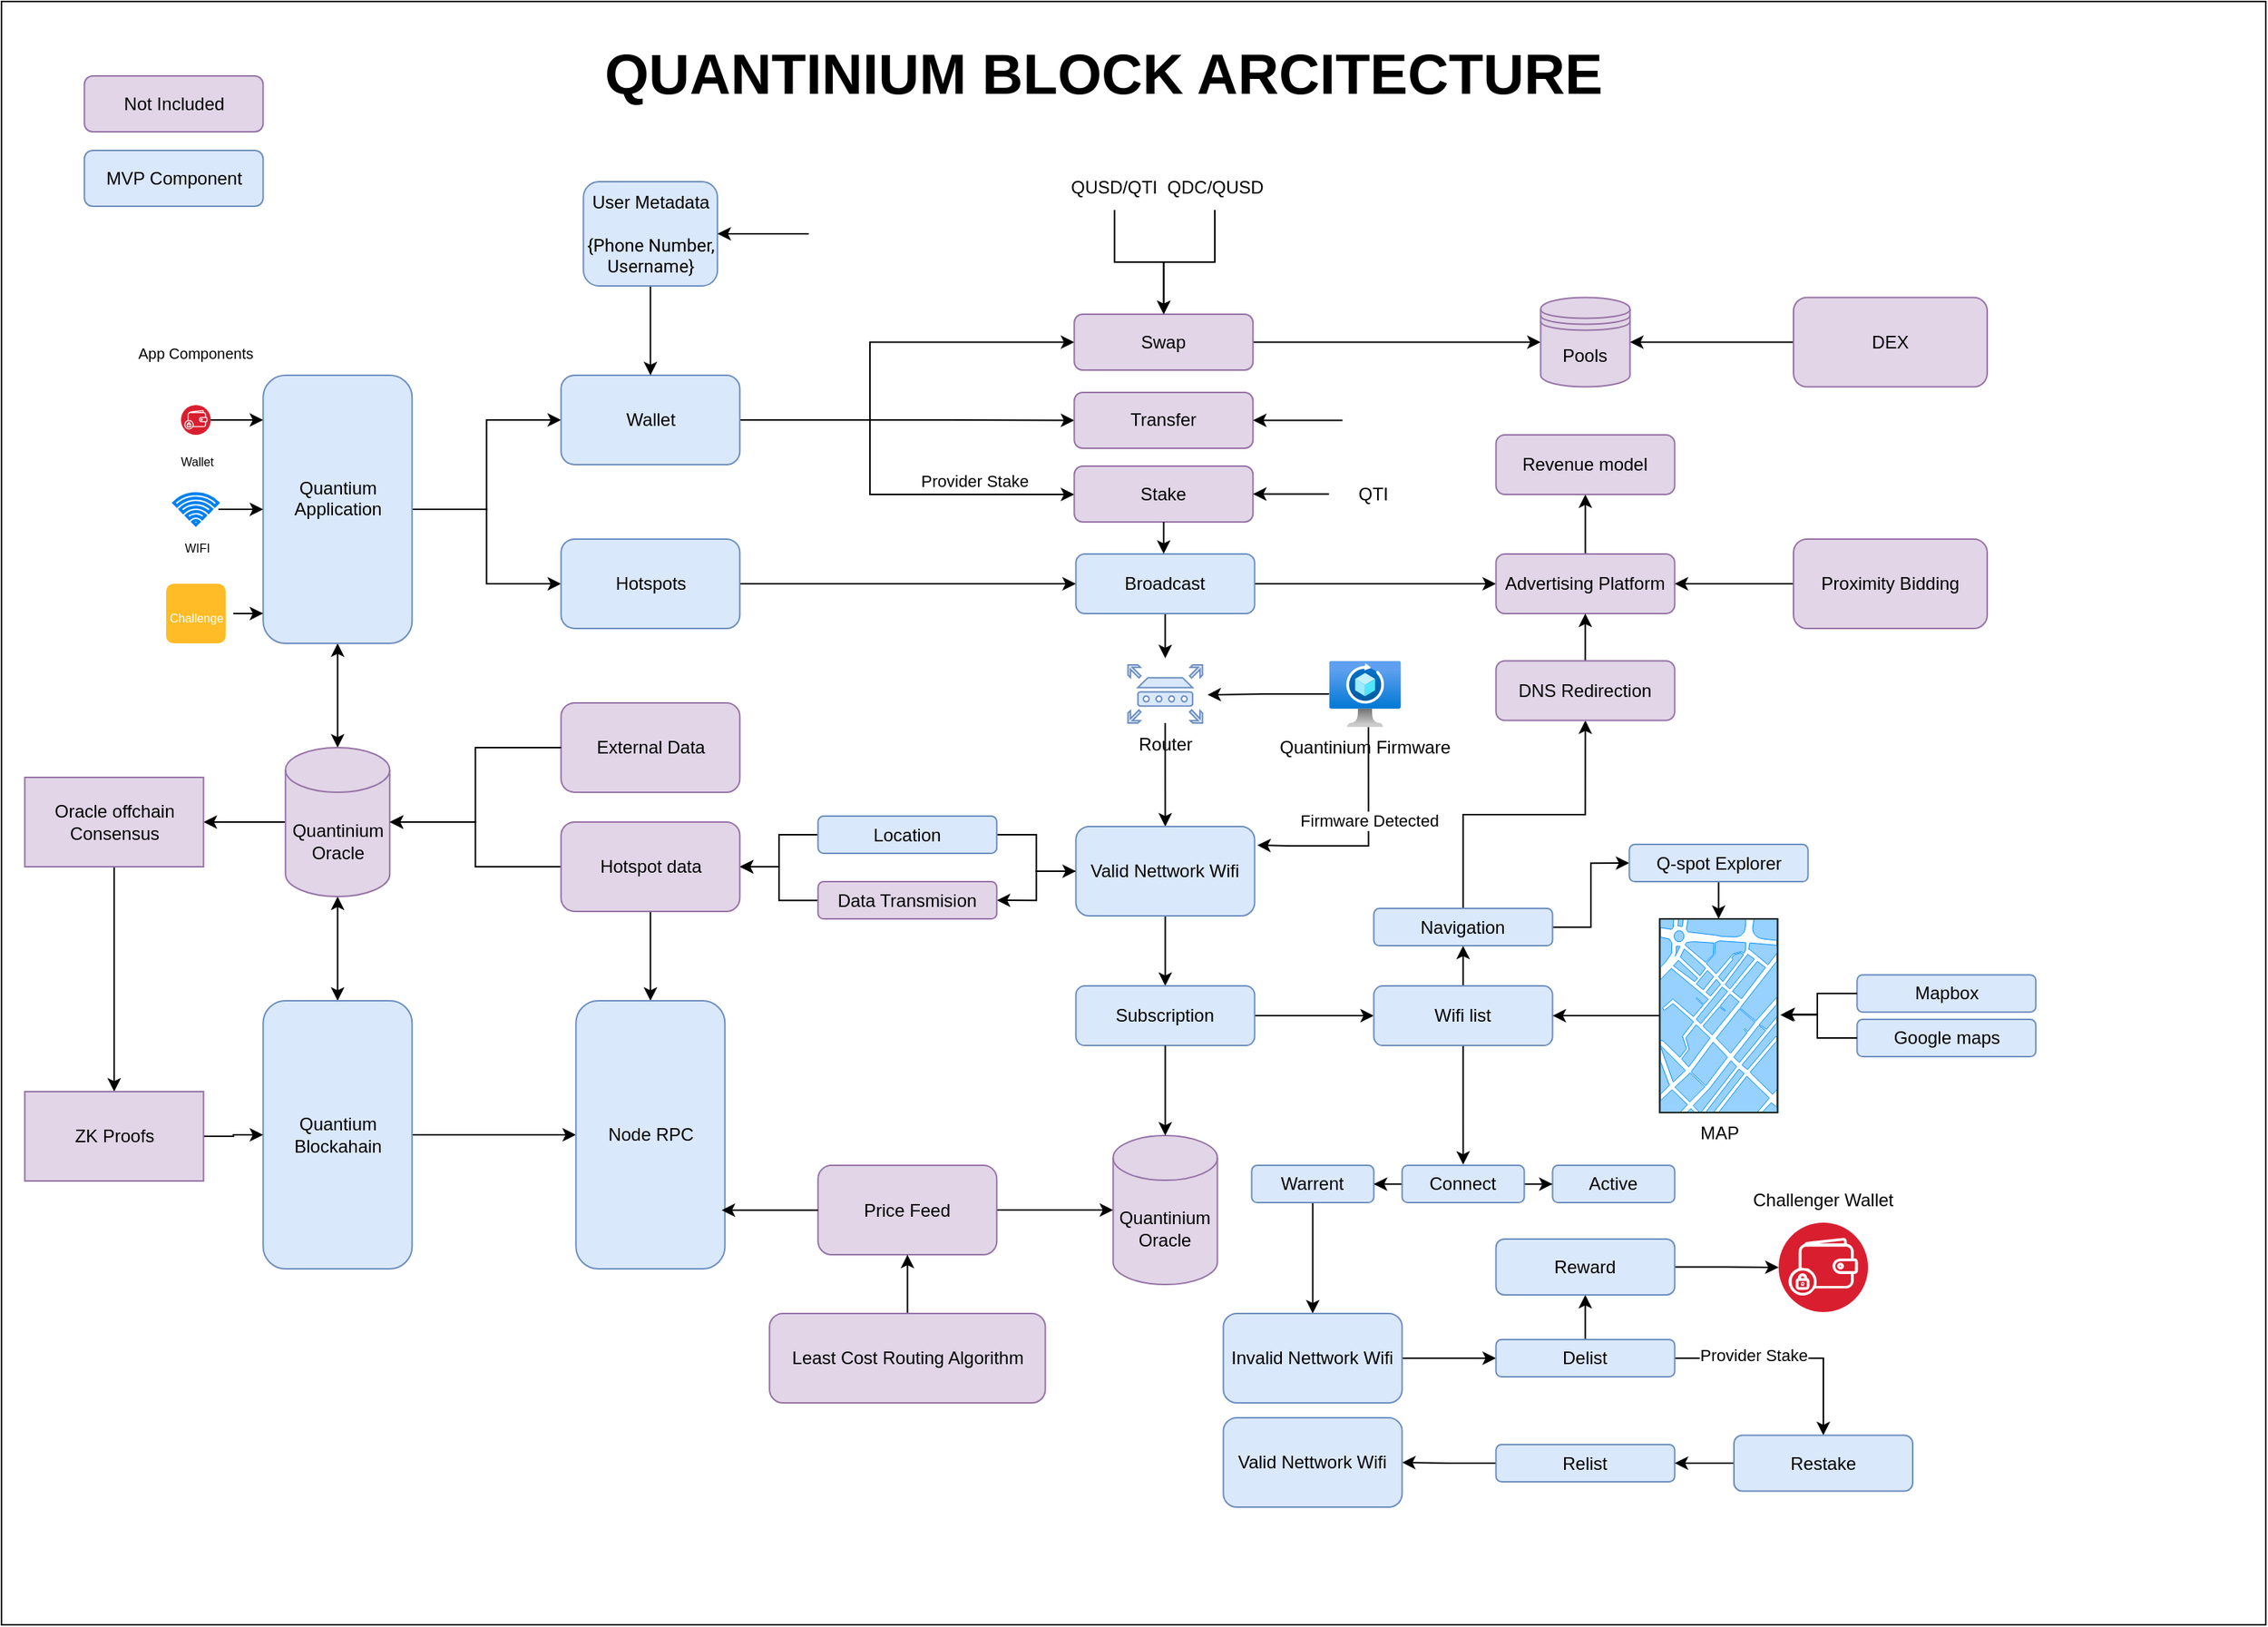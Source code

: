 <mxfile version="24.8.0">
  <diagram name="Page-1" id="fG2PTKiqOST8kYfThpxv">
    <mxGraphModel dx="619" dy="-794" grid="1" gridSize="10" guides="1" tooltips="1" connect="1" arrows="1" fold="1" page="1" pageScale="1" pageWidth="850" pageHeight="1100" math="0" shadow="0">
      <root>
        <mxCell id="0" />
        <mxCell id="1" parent="0" />
        <mxCell id="KiO2FgLJMQJ5jCkaaw9z-117" value="" style="rounded=0;whiteSpace=wrap;html=1;" vertex="1" parent="1">
          <mxGeometry x="100" y="1130" width="1520" height="1090" as="geometry" />
        </mxCell>
        <mxCell id="KiO2FgLJMQJ5jCkaaw9z-1" value="" style="edgeStyle=orthogonalEdgeStyle;rounded=0;orthogonalLoop=1;jettySize=auto;html=1;" edge="1" parent="1" source="KiO2FgLJMQJ5jCkaaw9z-4" target="KiO2FgLJMQJ5jCkaaw9z-16">
          <mxGeometry relative="1" as="geometry" />
        </mxCell>
        <mxCell id="KiO2FgLJMQJ5jCkaaw9z-2" style="edgeStyle=orthogonalEdgeStyle;rounded=0;orthogonalLoop=1;jettySize=auto;html=1;entryX=0;entryY=0.5;entryDx=0;entryDy=0;" edge="1" parent="1" source="KiO2FgLJMQJ5jCkaaw9z-4" target="KiO2FgLJMQJ5jCkaaw9z-47">
          <mxGeometry relative="1" as="geometry" />
        </mxCell>
        <mxCell id="KiO2FgLJMQJ5jCkaaw9z-3" value="" style="edgeStyle=orthogonalEdgeStyle;rounded=0;orthogonalLoop=1;jettySize=auto;html=1;startArrow=classic;startFill=1;" edge="1" parent="1" source="KiO2FgLJMQJ5jCkaaw9z-4" target="KiO2FgLJMQJ5jCkaaw9z-70">
          <mxGeometry relative="1" as="geometry" />
        </mxCell>
        <mxCell id="KiO2FgLJMQJ5jCkaaw9z-4" value="Quantium&lt;div&gt;Application&lt;/div&gt;&lt;div&gt;&amp;nbsp;&lt;br&gt;&lt;/div&gt;" style="rounded=1;whiteSpace=wrap;html=1;fillColor=#dae8fc;strokeColor=#6c8ebf;" vertex="1" parent="1">
          <mxGeometry x="275.65" y="1381" width="100" height="180" as="geometry" />
        </mxCell>
        <mxCell id="KiO2FgLJMQJ5jCkaaw9z-5" value="" style="edgeStyle=orthogonalEdgeStyle;rounded=0;orthogonalLoop=1;jettySize=auto;html=1;" edge="1" parent="1" source="KiO2FgLJMQJ5jCkaaw9z-6" target="KiO2FgLJMQJ5jCkaaw9z-4">
          <mxGeometry relative="1" as="geometry">
            <Array as="points">
              <mxPoint x="255.65" y="1411" />
              <mxPoint x="255.65" y="1411" />
            </Array>
          </mxGeometry>
        </mxCell>
        <mxCell id="KiO2FgLJMQJ5jCkaaw9z-6" value="&lt;font style=&quot;font-size: 8px;&quot; color=&quot;#000000&quot;&gt;Wallet&lt;/font&gt;" style="image;aspect=fixed;perimeter=ellipsePerimeter;html=1;align=center;shadow=0;dashed=0;fontColor=#4277BB;labelBackgroundColor=default;fontSize=12;spacingTop=3;image=img/lib/ibm/blockchain/wallet.svg;" vertex="1" parent="1">
          <mxGeometry x="220.5" y="1401" width="20" height="20" as="geometry" />
        </mxCell>
        <mxCell id="KiO2FgLJMQJ5jCkaaw9z-7" value="&lt;font style=&quot;font-size: 8px;&quot;&gt;WIFI&lt;/font&gt;" style="html=1;verticalLabelPosition=bottom;align=center;labelBackgroundColor=#ffffff;verticalAlign=top;strokeWidth=2;strokeColor=#0080F0;shadow=0;dashed=0;shape=mxgraph.ios7.icons.wifi;pointerEvents=1" vertex="1" parent="1">
          <mxGeometry x="215.65" y="1460.5" width="29.7" height="21" as="geometry" />
        </mxCell>
        <mxCell id="KiO2FgLJMQJ5jCkaaw9z-8" value="&lt;font style=&quot;font-size: 8px;&quot;&gt;Challenge&lt;/font&gt;" style="html=1;shadow=0;dashed=0;shape=mxgraph.bootstrap.rrect;rSize=5;strokeColor=none;strokeWidth=1;fillColor=#FFBC26;fontColor=#FFFFFF;whiteSpace=wrap;align=center;verticalAlign=middle;spacingLeft=0;fontStyle=0;fontSize=16;spacing=5;" vertex="1" parent="1">
          <mxGeometry x="210.5" y="1521" width="40" height="40" as="geometry" />
        </mxCell>
        <mxCell id="KiO2FgLJMQJ5jCkaaw9z-9" value="&lt;font style=&quot;font-size: 10px;&quot;&gt;App Components&lt;/font&gt;" style="text;html=1;align=center;verticalAlign=middle;whiteSpace=wrap;rounded=0;" vertex="1" parent="1">
          <mxGeometry x="183" y="1351" width="95" height="30" as="geometry" />
        </mxCell>
        <mxCell id="KiO2FgLJMQJ5jCkaaw9z-10" value="" style="edgeStyle=orthogonalEdgeStyle;rounded=0;orthogonalLoop=1;jettySize=auto;html=1;" edge="1" parent="1">
          <mxGeometry relative="1" as="geometry">
            <mxPoint x="245.65" y="1471" as="sourcePoint" />
            <mxPoint x="275.65" y="1471" as="targetPoint" />
            <Array as="points">
              <mxPoint x="255.65" y="1471" />
              <mxPoint x="255.65" y="1471" />
            </Array>
          </mxGeometry>
        </mxCell>
        <mxCell id="KiO2FgLJMQJ5jCkaaw9z-11" value="" style="edgeStyle=orthogonalEdgeStyle;rounded=0;orthogonalLoop=1;jettySize=auto;html=1;" edge="1" parent="1">
          <mxGeometry relative="1" as="geometry">
            <mxPoint x="255.65" y="1541" as="sourcePoint" />
            <mxPoint x="275.65" y="1540.92" as="targetPoint" />
            <Array as="points">
              <mxPoint x="255.65" y="1540.92" />
              <mxPoint x="255.65" y="1540.92" />
            </Array>
          </mxGeometry>
        </mxCell>
        <mxCell id="KiO2FgLJMQJ5jCkaaw9z-12" style="edgeStyle=orthogonalEdgeStyle;rounded=0;orthogonalLoop=1;jettySize=auto;html=1;entryX=0;entryY=0.5;entryDx=0;entryDy=0;" edge="1" parent="1" source="KiO2FgLJMQJ5jCkaaw9z-16" target="KiO2FgLJMQJ5jCkaaw9z-20">
          <mxGeometry relative="1" as="geometry">
            <Array as="points">
              <mxPoint x="683" y="1411" />
              <mxPoint x="683" y="1359" />
            </Array>
          </mxGeometry>
        </mxCell>
        <mxCell id="KiO2FgLJMQJ5jCkaaw9z-13" style="edgeStyle=orthogonalEdgeStyle;rounded=0;orthogonalLoop=1;jettySize=auto;html=1;entryX=0;entryY=0.5;entryDx=0;entryDy=0;" edge="1" parent="1" source="KiO2FgLJMQJ5jCkaaw9z-16" target="KiO2FgLJMQJ5jCkaaw9z-21">
          <mxGeometry relative="1" as="geometry" />
        </mxCell>
        <mxCell id="KiO2FgLJMQJ5jCkaaw9z-14" value="Provider Stake" style="edgeLabel;html=1;align=center;verticalAlign=middle;resizable=0;points=[];" vertex="1" connectable="0" parent="KiO2FgLJMQJ5jCkaaw9z-13">
          <mxGeometry x="0.464" y="2" relative="1" as="geometry">
            <mxPoint x="-7" y="42" as="offset" />
          </mxGeometry>
        </mxCell>
        <mxCell id="KiO2FgLJMQJ5jCkaaw9z-15" style="edgeStyle=orthogonalEdgeStyle;rounded=0;orthogonalLoop=1;jettySize=auto;html=1;" edge="1" parent="1" source="KiO2FgLJMQJ5jCkaaw9z-16" target="KiO2FgLJMQJ5jCkaaw9z-26">
          <mxGeometry relative="1" as="geometry">
            <Array as="points">
              <mxPoint x="683" y="1411" />
              <mxPoint x="683" y="1461" />
            </Array>
          </mxGeometry>
        </mxCell>
        <mxCell id="KiO2FgLJMQJ5jCkaaw9z-16" value="Wallet" style="whiteSpace=wrap;html=1;rounded=1;fillColor=#dae8fc;strokeColor=#6c8ebf;" vertex="1" parent="1">
          <mxGeometry x="475.65" y="1381" width="120" height="60" as="geometry" />
        </mxCell>
        <mxCell id="KiO2FgLJMQJ5jCkaaw9z-17" value="" style="edgeStyle=orthogonalEdgeStyle;rounded=0;orthogonalLoop=1;jettySize=auto;html=1;" edge="1" parent="1" source="KiO2FgLJMQJ5jCkaaw9z-18" target="KiO2FgLJMQJ5jCkaaw9z-16">
          <mxGeometry relative="1" as="geometry" />
        </mxCell>
        <mxCell id="KiO2FgLJMQJ5jCkaaw9z-18" value="User Metadata&lt;br&gt;&lt;div&gt;&lt;span style=&quot;font-size: 9pt; font-family: Roboto;&quot;&gt;&lt;br&gt;{Phone Number, Username}&lt;/span&gt;&lt;/div&gt;" style="rounded=1;whiteSpace=wrap;html=1;fillColor=#dae8fc;strokeColor=#6c8ebf;" vertex="1" parent="1">
          <mxGeometry x="490.65" y="1251" width="90" height="70" as="geometry" />
        </mxCell>
        <mxCell id="KiO2FgLJMQJ5jCkaaw9z-19" style="edgeStyle=orthogonalEdgeStyle;rounded=0;orthogonalLoop=1;jettySize=auto;html=1;entryX=0;entryY=0.5;entryDx=0;entryDy=0;" edge="1" parent="1" source="KiO2FgLJMQJ5jCkaaw9z-20" target="KiO2FgLJMQJ5jCkaaw9z-103">
          <mxGeometry relative="1" as="geometry" />
        </mxCell>
        <mxCell id="KiO2FgLJMQJ5jCkaaw9z-20" value="Swap" style="whiteSpace=wrap;html=1;rounded=1;fillColor=#e1d5e7;strokeColor=#9673a6;" vertex="1" parent="1">
          <mxGeometry x="820.15" y="1340" width="120" height="37.5" as="geometry" />
        </mxCell>
        <mxCell id="KiO2FgLJMQJ5jCkaaw9z-21" value="Transfer" style="whiteSpace=wrap;html=1;rounded=1;fillColor=#e1d5e7;strokeColor=#9673a6;" vertex="1" parent="1">
          <mxGeometry x="820.15" y="1392.5" width="120" height="37.5" as="geometry" />
        </mxCell>
        <mxCell id="KiO2FgLJMQJ5jCkaaw9z-22" value="" style="edgeStyle=orthogonalEdgeStyle;rounded=0;orthogonalLoop=1;jettySize=auto;html=1;" edge="1" parent="1" source="KiO2FgLJMQJ5jCkaaw9z-23" target="KiO2FgLJMQJ5jCkaaw9z-20">
          <mxGeometry relative="1" as="geometry" />
        </mxCell>
        <mxCell id="KiO2FgLJMQJ5jCkaaw9z-23" value="QUSD/QTI" style="text;html=1;align=center;verticalAlign=middle;whiteSpace=wrap;rounded=0;" vertex="1" parent="1">
          <mxGeometry x="817.15" y="1240" width="60" height="30" as="geometry" />
        </mxCell>
        <mxCell id="KiO2FgLJMQJ5jCkaaw9z-24" value="" style="edgeStyle=orthogonalEdgeStyle;rounded=0;orthogonalLoop=1;jettySize=auto;html=1;" edge="1" parent="1" source="KiO2FgLJMQJ5jCkaaw9z-25" target="KiO2FgLJMQJ5jCkaaw9z-20">
          <mxGeometry relative="1" as="geometry" />
        </mxCell>
        <mxCell id="KiO2FgLJMQJ5jCkaaw9z-25" value="QDC/QUSD" style="text;html=1;align=center;verticalAlign=middle;whiteSpace=wrap;rounded=0;" vertex="1" parent="1">
          <mxGeometry x="884.5" y="1240" width="60" height="30" as="geometry" />
        </mxCell>
        <mxCell id="KiO2FgLJMQJ5jCkaaw9z-26" value="Stake" style="whiteSpace=wrap;html=1;rounded=1;fillColor=#e1d5e7;strokeColor=#9673a6;" vertex="1" parent="1">
          <mxGeometry x="820.15" y="1442" width="120" height="37.5" as="geometry" />
        </mxCell>
        <mxCell id="KiO2FgLJMQJ5jCkaaw9z-27" value="" style="edgeStyle=orthogonalEdgeStyle;rounded=0;orthogonalLoop=1;jettySize=auto;html=1;" edge="1" parent="1" source="KiO2FgLJMQJ5jCkaaw9z-28" target="KiO2FgLJMQJ5jCkaaw9z-18">
          <mxGeometry relative="1" as="geometry" />
        </mxCell>
        <mxCell id="KiO2FgLJMQJ5jCkaaw9z-28" value="" style="shape=image;html=1;verticalAlign=top;verticalLabelPosition=bottom;labelBackgroundColor=#ffffff;imageAspect=0;aspect=fixed;image=https://cdn1.iconfinder.com/data/icons/unicons-line-vol-5/24/qrcode-scan-128.png" vertex="1" parent="1">
          <mxGeometry x="641.9" y="1253.5" width="65" height="65" as="geometry" />
        </mxCell>
        <mxCell id="KiO2FgLJMQJ5jCkaaw9z-29" style="edgeStyle=orthogonalEdgeStyle;rounded=0;orthogonalLoop=1;jettySize=auto;html=1;entryX=1;entryY=0.5;entryDx=0;entryDy=0;" edge="1" parent="1" source="KiO2FgLJMQJ5jCkaaw9z-30">
          <mxGeometry relative="1" as="geometry">
            <mxPoint x="940.15" y="1460.75" as="targetPoint" />
          </mxGeometry>
        </mxCell>
        <mxCell id="KiO2FgLJMQJ5jCkaaw9z-30" value="QTI" style="text;html=1;align=center;verticalAlign=middle;whiteSpace=wrap;rounded=0;" vertex="1" parent="1">
          <mxGeometry x="991.18" y="1445.75" width="60" height="30" as="geometry" />
        </mxCell>
        <mxCell id="KiO2FgLJMQJ5jCkaaw9z-31" style="edgeStyle=orthogonalEdgeStyle;rounded=0;orthogonalLoop=1;jettySize=auto;html=1;" edge="1" parent="1" source="KiO2FgLJMQJ5jCkaaw9z-33">
          <mxGeometry relative="1" as="geometry">
            <mxPoint x="881.24" y="1571.0" as="targetPoint" />
          </mxGeometry>
        </mxCell>
        <mxCell id="KiO2FgLJMQJ5jCkaaw9z-32" style="edgeStyle=orthogonalEdgeStyle;rounded=0;orthogonalLoop=1;jettySize=auto;html=1;entryX=0;entryY=0.5;entryDx=0;entryDy=0;" edge="1" parent="1" source="KiO2FgLJMQJ5jCkaaw9z-33" target="KiO2FgLJMQJ5jCkaaw9z-107">
          <mxGeometry relative="1" as="geometry" />
        </mxCell>
        <mxCell id="KiO2FgLJMQJ5jCkaaw9z-33" value="Broadcast" style="rounded=1;whiteSpace=wrap;html=1;fillColor=#dae8fc;strokeColor=#6c8ebf;" vertex="1" parent="1">
          <mxGeometry x="821.24" y="1501" width="120" height="40" as="geometry" />
        </mxCell>
        <mxCell id="KiO2FgLJMQJ5jCkaaw9z-34" value="" style="edgeStyle=orthogonalEdgeStyle;rounded=0;orthogonalLoop=1;jettySize=auto;html=1;" edge="1" parent="1" source="KiO2FgLJMQJ5jCkaaw9z-35">
          <mxGeometry relative="1" as="geometry">
            <mxPoint x="881.24" y="1684" as="targetPoint" />
          </mxGeometry>
        </mxCell>
        <mxCell id="KiO2FgLJMQJ5jCkaaw9z-35" value="Router" style="sketch=0;aspect=fixed;pointerEvents=1;shadow=0;dashed=0;html=1;strokeColor=#6c8ebf;labelPosition=center;verticalLabelPosition=bottom;verticalAlign=top;align=center;fillColor=#dae8fc;shape=mxgraph.mscae.enterprise.router" vertex="1" parent="1">
          <mxGeometry x="856.24" y="1575.5" width="50" height="39" as="geometry" />
        </mxCell>
        <mxCell id="KiO2FgLJMQJ5jCkaaw9z-36" value="Quantinium Firmware" style="image;aspect=fixed;html=1;points=[];align=center;fontSize=12;image=img/lib/azure2/networking/Spot_VM.svg;" vertex="1" parent="1">
          <mxGeometry x="991.24" y="1572.75" width="48.18" height="44.5" as="geometry" />
        </mxCell>
        <mxCell id="KiO2FgLJMQJ5jCkaaw9z-37" style="edgeStyle=orthogonalEdgeStyle;rounded=0;orthogonalLoop=1;jettySize=auto;html=1;entryX=1.067;entryY=0.514;entryDx=0;entryDy=0;entryPerimeter=0;" edge="1" parent="1" source="KiO2FgLJMQJ5jCkaaw9z-36" target="KiO2FgLJMQJ5jCkaaw9z-35">
          <mxGeometry relative="1" as="geometry" />
        </mxCell>
        <mxCell id="KiO2FgLJMQJ5jCkaaw9z-38" value="" style="edgeStyle=orthogonalEdgeStyle;rounded=0;orthogonalLoop=1;jettySize=auto;html=1;" edge="1" parent="1" source="KiO2FgLJMQJ5jCkaaw9z-40" target="KiO2FgLJMQJ5jCkaaw9z-50">
          <mxGeometry relative="1" as="geometry" />
        </mxCell>
        <mxCell id="KiO2FgLJMQJ5jCkaaw9z-39" style="edgeStyle=orthogonalEdgeStyle;rounded=0;orthogonalLoop=1;jettySize=auto;html=1;entryX=1;entryY=0.5;entryDx=0;entryDy=0;" edge="1" parent="1" source="KiO2FgLJMQJ5jCkaaw9z-40" target="KiO2FgLJMQJ5jCkaaw9z-79">
          <mxGeometry relative="1" as="geometry" />
        </mxCell>
        <mxCell id="KiO2FgLJMQJ5jCkaaw9z-40" value="Valid Nettwork Wifi" style="rounded=1;whiteSpace=wrap;html=1;fillColor=#dae8fc;strokeColor=#6c8ebf;" vertex="1" parent="1">
          <mxGeometry x="821.24" y="1684" width="120" height="60" as="geometry" />
        </mxCell>
        <mxCell id="KiO2FgLJMQJ5jCkaaw9z-41" style="edgeStyle=orthogonalEdgeStyle;rounded=0;orthogonalLoop=1;jettySize=auto;html=1;entryX=0.995;entryY=0.526;entryDx=0;entryDy=0;entryPerimeter=0;" edge="1" parent="1">
          <mxGeometry relative="1" as="geometry">
            <Array as="points">
              <mxPoint x="1018" y="1697" />
              <mxPoint x="965" y="1697" />
            </Array>
            <mxPoint x="1017.655" y="1617.25" as="sourcePoint" />
            <mxPoint x="943" y="1696.56" as="targetPoint" />
          </mxGeometry>
        </mxCell>
        <mxCell id="KiO2FgLJMQJ5jCkaaw9z-42" value="Firmware Detected" style="edgeLabel;html=1;align=center;verticalAlign=middle;resizable=0;points=[];" vertex="1" connectable="0" parent="KiO2FgLJMQJ5jCkaaw9z-41">
          <mxGeometry x="-0.21" y="1" relative="1" as="geometry">
            <mxPoint x="-1" y="2" as="offset" />
          </mxGeometry>
        </mxCell>
        <mxCell id="KiO2FgLJMQJ5jCkaaw9z-43" value="" style="edgeStyle=orthogonalEdgeStyle;rounded=0;orthogonalLoop=1;jettySize=auto;html=1;" edge="1" parent="1" source="KiO2FgLJMQJ5jCkaaw9z-45" target="KiO2FgLJMQJ5jCkaaw9z-40">
          <mxGeometry relative="1" as="geometry" />
        </mxCell>
        <mxCell id="KiO2FgLJMQJ5jCkaaw9z-44" style="edgeStyle=orthogonalEdgeStyle;rounded=0;orthogonalLoop=1;jettySize=auto;html=1;entryX=1;entryY=0.5;entryDx=0;entryDy=0;" edge="1" parent="1" source="KiO2FgLJMQJ5jCkaaw9z-45" target="KiO2FgLJMQJ5jCkaaw9z-76">
          <mxGeometry relative="1" as="geometry" />
        </mxCell>
        <mxCell id="KiO2FgLJMQJ5jCkaaw9z-45" value="Location" style="rounded=1;whiteSpace=wrap;html=1;fillColor=#dae8fc;strokeColor=#6c8ebf;" vertex="1" parent="1">
          <mxGeometry x="648.15" y="1677" width="120" height="25" as="geometry" />
        </mxCell>
        <mxCell id="KiO2FgLJMQJ5jCkaaw9z-46" style="edgeStyle=orthogonalEdgeStyle;rounded=0;orthogonalLoop=1;jettySize=auto;html=1;entryX=0;entryY=0.5;entryDx=0;entryDy=0;" edge="1" parent="1" source="KiO2FgLJMQJ5jCkaaw9z-47" target="KiO2FgLJMQJ5jCkaaw9z-33">
          <mxGeometry relative="1" as="geometry" />
        </mxCell>
        <mxCell id="KiO2FgLJMQJ5jCkaaw9z-47" value="Hotspots" style="whiteSpace=wrap;html=1;rounded=1;fillColor=#dae8fc;strokeColor=#6c8ebf;" vertex="1" parent="1">
          <mxGeometry x="475.65" y="1491" width="120" height="60" as="geometry" />
        </mxCell>
        <mxCell id="KiO2FgLJMQJ5jCkaaw9z-48" style="edgeStyle=orthogonalEdgeStyle;rounded=0;orthogonalLoop=1;jettySize=auto;html=1;entryX=0.491;entryY=-0.004;entryDx=0;entryDy=0;entryPerimeter=0;" edge="1" parent="1" source="KiO2FgLJMQJ5jCkaaw9z-26" target="KiO2FgLJMQJ5jCkaaw9z-33">
          <mxGeometry relative="1" as="geometry" />
        </mxCell>
        <mxCell id="KiO2FgLJMQJ5jCkaaw9z-49" value="" style="edgeStyle=orthogonalEdgeStyle;rounded=0;orthogonalLoop=1;jettySize=auto;html=1;" edge="1" parent="1" source="KiO2FgLJMQJ5jCkaaw9z-50" target="KiO2FgLJMQJ5jCkaaw9z-55">
          <mxGeometry relative="1" as="geometry" />
        </mxCell>
        <mxCell id="KiO2FgLJMQJ5jCkaaw9z-50" value="Subscription" style="rounded=1;whiteSpace=wrap;html=1;fillColor=#dae8fc;strokeColor=#6c8ebf;" vertex="1" parent="1">
          <mxGeometry x="821.24" y="1791.05" width="120" height="40" as="geometry" />
        </mxCell>
        <mxCell id="KiO2FgLJMQJ5jCkaaw9z-51" value="Quantinium Oracle" style="shape=cylinder3;whiteSpace=wrap;html=1;boundedLbl=1;backgroundOutline=1;size=15;fillColor=#e1d5e7;strokeColor=#9673a6;" vertex="1" parent="1">
          <mxGeometry x="846.24" y="1891.55" width="70" height="100" as="geometry" />
        </mxCell>
        <mxCell id="KiO2FgLJMQJ5jCkaaw9z-52" style="edgeStyle=orthogonalEdgeStyle;rounded=0;orthogonalLoop=1;jettySize=auto;html=1;entryX=0.5;entryY=0;entryDx=0;entryDy=0;entryPerimeter=0;" edge="1" parent="1" source="KiO2FgLJMQJ5jCkaaw9z-50" target="KiO2FgLJMQJ5jCkaaw9z-51">
          <mxGeometry relative="1" as="geometry" />
        </mxCell>
        <mxCell id="KiO2FgLJMQJ5jCkaaw9z-53" value="" style="edgeStyle=orthogonalEdgeStyle;rounded=0;orthogonalLoop=1;jettySize=auto;html=1;" edge="1" parent="1" source="KiO2FgLJMQJ5jCkaaw9z-55" target="KiO2FgLJMQJ5jCkaaw9z-60">
          <mxGeometry relative="1" as="geometry" />
        </mxCell>
        <mxCell id="KiO2FgLJMQJ5jCkaaw9z-54" value="" style="edgeStyle=orthogonalEdgeStyle;rounded=0;orthogonalLoop=1;jettySize=auto;html=1;" edge="1" parent="1" source="KiO2FgLJMQJ5jCkaaw9z-55">
          <mxGeometry relative="1" as="geometry">
            <mxPoint x="1081.24" y="1911.05" as="targetPoint" />
          </mxGeometry>
        </mxCell>
        <mxCell id="KiO2FgLJMQJ5jCkaaw9z-55" value="Wifi list" style="rounded=1;whiteSpace=wrap;html=1;fillColor=#dae8fc;strokeColor=#6c8ebf;" vertex="1" parent="1">
          <mxGeometry x="1021.24" y="1791.05" width="120" height="40" as="geometry" />
        </mxCell>
        <mxCell id="KiO2FgLJMQJ5jCkaaw9z-56" value="" style="edgeStyle=orthogonalEdgeStyle;rounded=0;orthogonalLoop=1;jettySize=auto;html=1;" edge="1" parent="1" source="KiO2FgLJMQJ5jCkaaw9z-57" target="KiO2FgLJMQJ5jCkaaw9z-55">
          <mxGeometry relative="1" as="geometry" />
        </mxCell>
        <mxCell id="KiO2FgLJMQJ5jCkaaw9z-57" value="MAP" style="verticalLabelPosition=bottom;verticalAlign=top;html=1;shadow=0;dashed=0;strokeWidth=1;shape=mxgraph.ios.iBgMap;strokeColor=#18211b;strokeColor2=#008cff;fillColor2=#96D1FF;" vertex="1" parent="1">
          <mxGeometry x="1213.24" y="1746.05" width="79" height="130" as="geometry" />
        </mxCell>
        <mxCell id="KiO2FgLJMQJ5jCkaaw9z-58" style="edgeStyle=orthogonalEdgeStyle;rounded=0;orthogonalLoop=1;jettySize=auto;html=1;entryX=0.5;entryY=1;entryDx=0;entryDy=0;" edge="1" parent="1" source="KiO2FgLJMQJ5jCkaaw9z-60" target="KiO2FgLJMQJ5jCkaaw9z-109">
          <mxGeometry relative="1" as="geometry" />
        </mxCell>
        <mxCell id="KiO2FgLJMQJ5jCkaaw9z-59" style="edgeStyle=orthogonalEdgeStyle;rounded=0;orthogonalLoop=1;jettySize=auto;html=1;entryX=0;entryY=0.5;entryDx=0;entryDy=0;" edge="1" parent="1" source="KiO2FgLJMQJ5jCkaaw9z-60" target="KiO2FgLJMQJ5jCkaaw9z-114">
          <mxGeometry relative="1" as="geometry" />
        </mxCell>
        <mxCell id="KiO2FgLJMQJ5jCkaaw9z-60" value="Navigation" style="rounded=1;whiteSpace=wrap;html=1;fillColor=#dae8fc;strokeColor=#6c8ebf;" vertex="1" parent="1">
          <mxGeometry x="1021.24" y="1739.05" width="120" height="25" as="geometry" />
        </mxCell>
        <mxCell id="KiO2FgLJMQJ5jCkaaw9z-61" value="" style="edgeStyle=orthogonalEdgeStyle;rounded=0;orthogonalLoop=1;jettySize=auto;html=1;" edge="1" parent="1" source="KiO2FgLJMQJ5jCkaaw9z-63" target="KiO2FgLJMQJ5jCkaaw9z-64">
          <mxGeometry relative="1" as="geometry" />
        </mxCell>
        <mxCell id="KiO2FgLJMQJ5jCkaaw9z-62" value="" style="edgeStyle=orthogonalEdgeStyle;rounded=0;orthogonalLoop=1;jettySize=auto;html=1;" edge="1" parent="1" source="KiO2FgLJMQJ5jCkaaw9z-63" target="KiO2FgLJMQJ5jCkaaw9z-66">
          <mxGeometry relative="1" as="geometry" />
        </mxCell>
        <mxCell id="KiO2FgLJMQJ5jCkaaw9z-63" value="Connect" style="rounded=1;whiteSpace=wrap;html=1;fillColor=#dae8fc;strokeColor=#6c8ebf;" vertex="1" parent="1">
          <mxGeometry x="1040.24" y="1911.55" width="82" height="25" as="geometry" />
        </mxCell>
        <mxCell id="KiO2FgLJMQJ5jCkaaw9z-64" value="Active" style="rounded=1;whiteSpace=wrap;html=1;fillColor=#dae8fc;strokeColor=#6c8ebf;" vertex="1" parent="1">
          <mxGeometry x="1141.24" y="1911.55" width="82" height="25" as="geometry" />
        </mxCell>
        <mxCell id="KiO2FgLJMQJ5jCkaaw9z-65" style="edgeStyle=orthogonalEdgeStyle;rounded=0;orthogonalLoop=1;jettySize=auto;html=1;entryX=0.5;entryY=0;entryDx=0;entryDy=0;" edge="1" parent="1" source="KiO2FgLJMQJ5jCkaaw9z-66" target="KiO2FgLJMQJ5jCkaaw9z-87">
          <mxGeometry relative="1" as="geometry">
            <mxPoint x="980.24" y="1971" as="targetPoint" />
          </mxGeometry>
        </mxCell>
        <mxCell id="KiO2FgLJMQJ5jCkaaw9z-66" value="Warrent" style="rounded=1;whiteSpace=wrap;html=1;fillColor=#dae8fc;strokeColor=#6c8ebf;" vertex="1" parent="1">
          <mxGeometry x="939.24" y="1911.55" width="82" height="25" as="geometry" />
        </mxCell>
        <mxCell id="KiO2FgLJMQJ5jCkaaw9z-67" value="" style="edgeStyle=orthogonalEdgeStyle;rounded=0;orthogonalLoop=1;jettySize=auto;html=1;" edge="1" parent="1" source="KiO2FgLJMQJ5jCkaaw9z-68" target="KiO2FgLJMQJ5jCkaaw9z-51">
          <mxGeometry relative="1" as="geometry" />
        </mxCell>
        <mxCell id="KiO2FgLJMQJ5jCkaaw9z-68" value="Price Feed" style="rounded=1;whiteSpace=wrap;html=1;fillColor=#e1d5e7;strokeColor=#9673a6;" vertex="1" parent="1">
          <mxGeometry x="648.15" y="1911.55" width="120" height="60" as="geometry" />
        </mxCell>
        <mxCell id="KiO2FgLJMQJ5jCkaaw9z-69" value="" style="edgeStyle=orthogonalEdgeStyle;rounded=0;orthogonalLoop=1;jettySize=auto;html=1;startArrow=classic;startFill=1;" edge="1" parent="1" source="KiO2FgLJMQJ5jCkaaw9z-70" target="KiO2FgLJMQJ5jCkaaw9z-72">
          <mxGeometry relative="1" as="geometry" />
        </mxCell>
        <mxCell id="KiO2FgLJMQJ5jCkaaw9z-120" value="" style="edgeStyle=orthogonalEdgeStyle;rounded=0;orthogonalLoop=1;jettySize=auto;html=1;" edge="1" parent="1" source="KiO2FgLJMQJ5jCkaaw9z-70" target="KiO2FgLJMQJ5jCkaaw9z-119">
          <mxGeometry relative="1" as="geometry" />
        </mxCell>
        <mxCell id="KiO2FgLJMQJ5jCkaaw9z-70" value="Quantinium Oracle" style="shape=cylinder3;whiteSpace=wrap;html=1;boundedLbl=1;backgroundOutline=1;size=15;fillColor=#e1d5e7;strokeColor=#9673a6;" vertex="1" parent="1">
          <mxGeometry x="290.65" y="1631" width="70" height="100" as="geometry" />
        </mxCell>
        <mxCell id="KiO2FgLJMQJ5jCkaaw9z-71" value="" style="edgeStyle=orthogonalEdgeStyle;rounded=0;orthogonalLoop=1;jettySize=auto;html=1;" edge="1" parent="1" source="KiO2FgLJMQJ5jCkaaw9z-72" target="KiO2FgLJMQJ5jCkaaw9z-80">
          <mxGeometry relative="1" as="geometry" />
        </mxCell>
        <mxCell id="KiO2FgLJMQJ5jCkaaw9z-72" value="Quantium&lt;div&gt;Blockahain&lt;/div&gt;" style="rounded=1;whiteSpace=wrap;html=1;fillColor=#dae8fc;strokeColor=#6c8ebf;" vertex="1" parent="1">
          <mxGeometry x="275.65" y="1801" width="100" height="180" as="geometry" />
        </mxCell>
        <mxCell id="KiO2FgLJMQJ5jCkaaw9z-73" value="External Data" style="rounded=1;whiteSpace=wrap;html=1;fillColor=#e1d5e7;strokeColor=#9673a6;" vertex="1" parent="1">
          <mxGeometry x="475.65" y="1601" width="120" height="60" as="geometry" />
        </mxCell>
        <mxCell id="KiO2FgLJMQJ5jCkaaw9z-74" style="edgeStyle=orthogonalEdgeStyle;rounded=0;orthogonalLoop=1;jettySize=auto;html=1;" edge="1" parent="1" source="KiO2FgLJMQJ5jCkaaw9z-76" target="KiO2FgLJMQJ5jCkaaw9z-70">
          <mxGeometry relative="1" as="geometry" />
        </mxCell>
        <mxCell id="KiO2FgLJMQJ5jCkaaw9z-75" style="edgeStyle=orthogonalEdgeStyle;rounded=0;orthogonalLoop=1;jettySize=auto;html=1;" edge="1" parent="1" source="KiO2FgLJMQJ5jCkaaw9z-76" target="KiO2FgLJMQJ5jCkaaw9z-80">
          <mxGeometry relative="1" as="geometry" />
        </mxCell>
        <mxCell id="KiO2FgLJMQJ5jCkaaw9z-76" value="Hotspot data" style="rounded=1;whiteSpace=wrap;html=1;fillColor=#e1d5e7;strokeColor=#9673a6;" vertex="1" parent="1">
          <mxGeometry x="475.65" y="1681" width="120" height="60" as="geometry" />
        </mxCell>
        <mxCell id="KiO2FgLJMQJ5jCkaaw9z-77" style="edgeStyle=orthogonalEdgeStyle;rounded=0;orthogonalLoop=1;jettySize=auto;html=1;entryX=1;entryY=0.5;entryDx=0;entryDy=0;entryPerimeter=0;" edge="1" parent="1" source="KiO2FgLJMQJ5jCkaaw9z-73" target="KiO2FgLJMQJ5jCkaaw9z-70">
          <mxGeometry relative="1" as="geometry" />
        </mxCell>
        <mxCell id="KiO2FgLJMQJ5jCkaaw9z-78" style="edgeStyle=orthogonalEdgeStyle;rounded=0;orthogonalLoop=1;jettySize=auto;html=1;" edge="1" parent="1" source="KiO2FgLJMQJ5jCkaaw9z-79" target="KiO2FgLJMQJ5jCkaaw9z-76">
          <mxGeometry relative="1" as="geometry" />
        </mxCell>
        <mxCell id="KiO2FgLJMQJ5jCkaaw9z-79" value="Data Transmision" style="rounded=1;whiteSpace=wrap;html=1;fillColor=#e1d5e7;strokeColor=#9673a6;" vertex="1" parent="1">
          <mxGeometry x="648.15" y="1721.05" width="120" height="25" as="geometry" />
        </mxCell>
        <mxCell id="KiO2FgLJMQJ5jCkaaw9z-80" value="Node RPC" style="rounded=1;whiteSpace=wrap;html=1;fillColor=#dae8fc;strokeColor=#6c8ebf;" vertex="1" parent="1">
          <mxGeometry x="485.65" y="1801" width="100" height="180" as="geometry" />
        </mxCell>
        <mxCell id="KiO2FgLJMQJ5jCkaaw9z-81" style="edgeStyle=orthogonalEdgeStyle;rounded=0;orthogonalLoop=1;jettySize=auto;html=1;entryX=0.978;entryY=0.781;entryDx=0;entryDy=0;entryPerimeter=0;" edge="1" parent="1" source="KiO2FgLJMQJ5jCkaaw9z-68" target="KiO2FgLJMQJ5jCkaaw9z-80">
          <mxGeometry relative="1" as="geometry" />
        </mxCell>
        <mxCell id="KiO2FgLJMQJ5jCkaaw9z-82" value="Mapbox" style="rounded=1;whiteSpace=wrap;html=1;fillColor=#dae8fc;strokeColor=#6c8ebf;" vertex="1" parent="1">
          <mxGeometry x="1345.65" y="1783.57" width="120" height="25" as="geometry" />
        </mxCell>
        <mxCell id="KiO2FgLJMQJ5jCkaaw9z-83" value="Google maps" style="rounded=1;whiteSpace=wrap;html=1;fillColor=#dae8fc;strokeColor=#6c8ebf;" vertex="1" parent="1">
          <mxGeometry x="1345.65" y="1813.52" width="120" height="25" as="geometry" />
        </mxCell>
        <mxCell id="KiO2FgLJMQJ5jCkaaw9z-84" style="edgeStyle=orthogonalEdgeStyle;rounded=0;orthogonalLoop=1;jettySize=auto;html=1;entryX=1.023;entryY=0.496;entryDx=0;entryDy=0;entryPerimeter=0;" edge="1" parent="1" source="KiO2FgLJMQJ5jCkaaw9z-82" target="KiO2FgLJMQJ5jCkaaw9z-57">
          <mxGeometry relative="1" as="geometry" />
        </mxCell>
        <mxCell id="KiO2FgLJMQJ5jCkaaw9z-85" style="edgeStyle=orthogonalEdgeStyle;rounded=0;orthogonalLoop=1;jettySize=auto;html=1;entryX=1.034;entryY=0.493;entryDx=0;entryDy=0;entryPerimeter=0;" edge="1" parent="1" source="KiO2FgLJMQJ5jCkaaw9z-83" target="KiO2FgLJMQJ5jCkaaw9z-57">
          <mxGeometry relative="1" as="geometry" />
        </mxCell>
        <mxCell id="KiO2FgLJMQJ5jCkaaw9z-86" value="" style="edgeStyle=orthogonalEdgeStyle;rounded=0;orthogonalLoop=1;jettySize=auto;html=1;" edge="1" parent="1" source="KiO2FgLJMQJ5jCkaaw9z-87" target="KiO2FgLJMQJ5jCkaaw9z-90">
          <mxGeometry relative="1" as="geometry" />
        </mxCell>
        <mxCell id="KiO2FgLJMQJ5jCkaaw9z-87" value="Invalid Nettwork Wifi" style="rounded=1;whiteSpace=wrap;html=1;fillColor=#dae8fc;strokeColor=#6c8ebf;" vertex="1" parent="1">
          <mxGeometry x="920.24" y="2011" width="120" height="60" as="geometry" />
        </mxCell>
        <mxCell id="KiO2FgLJMQJ5jCkaaw9z-88" style="edgeStyle=orthogonalEdgeStyle;rounded=0;orthogonalLoop=1;jettySize=auto;html=1;entryX=0.5;entryY=0;entryDx=0;entryDy=0;" edge="1" parent="1" source="KiO2FgLJMQJ5jCkaaw9z-90" target="KiO2FgLJMQJ5jCkaaw9z-94">
          <mxGeometry relative="1" as="geometry" />
        </mxCell>
        <mxCell id="KiO2FgLJMQJ5jCkaaw9z-89" value="" style="edgeStyle=orthogonalEdgeStyle;rounded=0;orthogonalLoop=1;jettySize=auto;html=1;" edge="1" parent="1" source="KiO2FgLJMQJ5jCkaaw9z-90" target="KiO2FgLJMQJ5jCkaaw9z-100">
          <mxGeometry relative="1" as="geometry" />
        </mxCell>
        <mxCell id="KiO2FgLJMQJ5jCkaaw9z-90" value="Delist" style="rounded=1;whiteSpace=wrap;html=1;fillColor=#dae8fc;strokeColor=#6c8ebf;" vertex="1" parent="1">
          <mxGeometry x="1103.24" y="2028.5" width="120" height="25" as="geometry" />
        </mxCell>
        <mxCell id="KiO2FgLJMQJ5jCkaaw9z-91" value="" style="edgeStyle=orthogonalEdgeStyle;rounded=0;orthogonalLoop=1;jettySize=auto;html=1;" edge="1" parent="1" source="KiO2FgLJMQJ5jCkaaw9z-92" target="KiO2FgLJMQJ5jCkaaw9z-96">
          <mxGeometry relative="1" as="geometry" />
        </mxCell>
        <mxCell id="KiO2FgLJMQJ5jCkaaw9z-92" value="Relist" style="rounded=1;whiteSpace=wrap;html=1;fillColor=#dae8fc;strokeColor=#6c8ebf;" vertex="1" parent="1">
          <mxGeometry x="1103.24" y="2099" width="120" height="25" as="geometry" />
        </mxCell>
        <mxCell id="KiO2FgLJMQJ5jCkaaw9z-93" value="" style="edgeStyle=orthogonalEdgeStyle;rounded=0;orthogonalLoop=1;jettySize=auto;html=1;" edge="1" parent="1" source="KiO2FgLJMQJ5jCkaaw9z-94" target="KiO2FgLJMQJ5jCkaaw9z-92">
          <mxGeometry relative="1" as="geometry" />
        </mxCell>
        <mxCell id="KiO2FgLJMQJ5jCkaaw9z-94" value="Restake" style="whiteSpace=wrap;html=1;rounded=1;fillColor=#dae8fc;strokeColor=#6c8ebf;" vertex="1" parent="1">
          <mxGeometry x="1263" y="2092.75" width="120" height="37.5" as="geometry" />
        </mxCell>
        <mxCell id="KiO2FgLJMQJ5jCkaaw9z-95" value="Provider Stake" style="edgeLabel;html=1;align=center;verticalAlign=middle;resizable=0;points=[];" vertex="1" connectable="0" parent="1">
          <mxGeometry x="1273.0" y="2040.997" as="geometry">
            <mxPoint x="3" y="-2" as="offset" />
          </mxGeometry>
        </mxCell>
        <mxCell id="KiO2FgLJMQJ5jCkaaw9z-96" value="Valid Nettwork Wifi" style="rounded=1;whiteSpace=wrap;html=1;fillColor=#dae8fc;strokeColor=#6c8ebf;" vertex="1" parent="1">
          <mxGeometry x="920.24" y="2081" width="120" height="60" as="geometry" />
        </mxCell>
        <mxCell id="KiO2FgLJMQJ5jCkaaw9z-97" style="edgeStyle=orthogonalEdgeStyle;rounded=0;orthogonalLoop=1;jettySize=auto;html=1;entryX=1;entryY=0.5;entryDx=0;entryDy=0;" edge="1" parent="1" source="KiO2FgLJMQJ5jCkaaw9z-98" target="KiO2FgLJMQJ5jCkaaw9z-21">
          <mxGeometry relative="1" as="geometry" />
        </mxCell>
        <mxCell id="KiO2FgLJMQJ5jCkaaw9z-98" value="" style="shape=image;html=1;verticalAlign=top;verticalLabelPosition=bottom;labelBackgroundColor=#ffffff;imageAspect=0;aspect=fixed;image=https://cdn1.iconfinder.com/data/icons/smartphone-signal-5g-trading/64/Smartphone_NFC-128.png" vertex="1" parent="1">
          <mxGeometry x="1000.24" y="1391.25" width="40" height="40" as="geometry" />
        </mxCell>
        <mxCell id="KiO2FgLJMQJ5jCkaaw9z-99" value="" style="edgeStyle=orthogonalEdgeStyle;rounded=0;orthogonalLoop=1;jettySize=auto;html=1;" edge="1" parent="1" source="KiO2FgLJMQJ5jCkaaw9z-100" target="KiO2FgLJMQJ5jCkaaw9z-101">
          <mxGeometry relative="1" as="geometry" />
        </mxCell>
        <mxCell id="KiO2FgLJMQJ5jCkaaw9z-100" value="Reward" style="whiteSpace=wrap;html=1;rounded=1;fillColor=#dae8fc;strokeColor=#6c8ebf;" vertex="1" parent="1">
          <mxGeometry x="1103.24" y="1961" width="120" height="37.5" as="geometry" />
        </mxCell>
        <mxCell id="KiO2FgLJMQJ5jCkaaw9z-101" value="" style="image;aspect=fixed;perimeter=ellipsePerimeter;html=1;align=center;shadow=0;dashed=0;fontColor=#4277BB;labelBackgroundColor=default;fontSize=12;spacingTop=3;image=img/lib/ibm/blockchain/wallet.svg;" vertex="1" parent="1">
          <mxGeometry x="1293" y="1950" width="60" height="60" as="geometry" />
        </mxCell>
        <mxCell id="KiO2FgLJMQJ5jCkaaw9z-102" value="Challenger Wallet" style="text;html=1;align=center;verticalAlign=middle;whiteSpace=wrap;rounded=0;" vertex="1" parent="1">
          <mxGeometry x="1273" y="1920" width="100" height="30" as="geometry" />
        </mxCell>
        <mxCell id="KiO2FgLJMQJ5jCkaaw9z-103" value="Pools" style="shape=datastore;whiteSpace=wrap;html=1;fillColor=#e1d5e7;strokeColor=#9673a6;" vertex="1" parent="1">
          <mxGeometry x="1133.24" y="1328.75" width="60" height="60" as="geometry" />
        </mxCell>
        <mxCell id="KiO2FgLJMQJ5jCkaaw9z-104" value="" style="edgeStyle=orthogonalEdgeStyle;rounded=0;orthogonalLoop=1;jettySize=auto;html=1;" edge="1" parent="1" source="KiO2FgLJMQJ5jCkaaw9z-105" target="KiO2FgLJMQJ5jCkaaw9z-68">
          <mxGeometry relative="1" as="geometry" />
        </mxCell>
        <mxCell id="KiO2FgLJMQJ5jCkaaw9z-105" value="Least Cost Routing Algorithm" style="rounded=1;whiteSpace=wrap;html=1;fillColor=#e1d5e7;strokeColor=#9673a6;" vertex="1" parent="1">
          <mxGeometry x="615.58" y="2011" width="185.15" height="60" as="geometry" />
        </mxCell>
        <mxCell id="KiO2FgLJMQJ5jCkaaw9z-106" value="" style="edgeStyle=orthogonalEdgeStyle;rounded=0;orthogonalLoop=1;jettySize=auto;html=1;" edge="1" parent="1" source="KiO2FgLJMQJ5jCkaaw9z-107" target="KiO2FgLJMQJ5jCkaaw9z-112">
          <mxGeometry relative="1" as="geometry" />
        </mxCell>
        <mxCell id="KiO2FgLJMQJ5jCkaaw9z-107" value="Advertising Platform" style="rounded=1;whiteSpace=wrap;html=1;fillColor=#e1d5e7;strokeColor=#9673a6;" vertex="1" parent="1">
          <mxGeometry x="1103.24" y="1501" width="120" height="40" as="geometry" />
        </mxCell>
        <mxCell id="KiO2FgLJMQJ5jCkaaw9z-108" value="" style="edgeStyle=orthogonalEdgeStyle;rounded=0;orthogonalLoop=1;jettySize=auto;html=1;" edge="1" parent="1" source="KiO2FgLJMQJ5jCkaaw9z-109" target="KiO2FgLJMQJ5jCkaaw9z-107">
          <mxGeometry relative="1" as="geometry" />
        </mxCell>
        <mxCell id="KiO2FgLJMQJ5jCkaaw9z-109" value="DNS Redirection" style="rounded=1;whiteSpace=wrap;html=1;fillColor=#e1d5e7;strokeColor=#9673a6;" vertex="1" parent="1">
          <mxGeometry x="1103.24" y="1572.75" width="120" height="40" as="geometry" />
        </mxCell>
        <mxCell id="KiO2FgLJMQJ5jCkaaw9z-110" value="" style="edgeStyle=orthogonalEdgeStyle;rounded=0;orthogonalLoop=1;jettySize=auto;html=1;" edge="1" parent="1" source="KiO2FgLJMQJ5jCkaaw9z-111" target="KiO2FgLJMQJ5jCkaaw9z-107">
          <mxGeometry relative="1" as="geometry" />
        </mxCell>
        <mxCell id="KiO2FgLJMQJ5jCkaaw9z-111" value="Proximity Bidding" style="rounded=1;whiteSpace=wrap;html=1;fillColor=#e1d5e7;strokeColor=#9673a6;" vertex="1" parent="1">
          <mxGeometry x="1303" y="1491" width="130" height="60" as="geometry" />
        </mxCell>
        <mxCell id="KiO2FgLJMQJ5jCkaaw9z-112" value="Revenue model" style="rounded=1;whiteSpace=wrap;html=1;fillColor=#e1d5e7;strokeColor=#9673a6;" vertex="1" parent="1">
          <mxGeometry x="1103.24" y="1421" width="120" height="40" as="geometry" />
        </mxCell>
        <mxCell id="KiO2FgLJMQJ5jCkaaw9z-113" value="" style="edgeStyle=orthogonalEdgeStyle;rounded=0;orthogonalLoop=1;jettySize=auto;html=1;" edge="1" parent="1" source="KiO2FgLJMQJ5jCkaaw9z-114" target="KiO2FgLJMQJ5jCkaaw9z-57">
          <mxGeometry relative="1" as="geometry" />
        </mxCell>
        <mxCell id="KiO2FgLJMQJ5jCkaaw9z-114" value="Q-spot Explorer" style="rounded=1;whiteSpace=wrap;html=1;fillColor=#dae8fc;strokeColor=#6c8ebf;" vertex="1" parent="1">
          <mxGeometry x="1192.74" y="1696.05" width="120" height="25" as="geometry" />
        </mxCell>
        <mxCell id="KiO2FgLJMQJ5jCkaaw9z-115" style="edgeStyle=orthogonalEdgeStyle;rounded=0;orthogonalLoop=1;jettySize=auto;html=1;entryX=1;entryY=0.5;entryDx=0;entryDy=0;" edge="1" parent="1" source="KiO2FgLJMQJ5jCkaaw9z-116" target="KiO2FgLJMQJ5jCkaaw9z-103">
          <mxGeometry relative="1" as="geometry" />
        </mxCell>
        <mxCell id="KiO2FgLJMQJ5jCkaaw9z-116" value="DEX" style="rounded=1;whiteSpace=wrap;html=1;fillColor=#e1d5e7;strokeColor=#9673a6;" vertex="1" parent="1">
          <mxGeometry x="1303" y="1328.75" width="130" height="60" as="geometry" />
        </mxCell>
        <mxCell id="KiO2FgLJMQJ5jCkaaw9z-118" value="&lt;h1 style=&quot;margin-top: 0px;&quot;&gt;&lt;font style=&quot;font-size: 38px;&quot;&gt;QUANTINIUM BLOCK ARCITECTURE&lt;/font&gt;&lt;/h1&gt;" style="text;html=1;whiteSpace=wrap;overflow=hidden;rounded=0;" vertex="1" parent="1">
          <mxGeometry x="503.24" y="1150" width="690" height="50" as="geometry" />
        </mxCell>
        <mxCell id="KiO2FgLJMQJ5jCkaaw9z-122" style="edgeStyle=orthogonalEdgeStyle;rounded=0;orthogonalLoop=1;jettySize=auto;html=1;" edge="1" parent="1" source="KiO2FgLJMQJ5jCkaaw9z-119" target="KiO2FgLJMQJ5jCkaaw9z-121">
          <mxGeometry relative="1" as="geometry" />
        </mxCell>
        <mxCell id="KiO2FgLJMQJ5jCkaaw9z-119" value="Oracle offchain&lt;br&gt;Consensus" style="whiteSpace=wrap;html=1;fillColor=#e1d5e7;strokeColor=#9673a6;" vertex="1" parent="1">
          <mxGeometry x="115.65" y="1651" width="120" height="60" as="geometry" />
        </mxCell>
        <mxCell id="KiO2FgLJMQJ5jCkaaw9z-123" value="" style="edgeStyle=orthogonalEdgeStyle;rounded=0;orthogonalLoop=1;jettySize=auto;html=1;" edge="1" parent="1" source="KiO2FgLJMQJ5jCkaaw9z-121" target="KiO2FgLJMQJ5jCkaaw9z-72">
          <mxGeometry relative="1" as="geometry" />
        </mxCell>
        <mxCell id="KiO2FgLJMQJ5jCkaaw9z-121" value="ZK Proofs" style="whiteSpace=wrap;html=1;fillColor=#e1d5e7;strokeColor=#9673a6;" vertex="1" parent="1">
          <mxGeometry x="115.65" y="1862" width="120" height="60" as="geometry" />
        </mxCell>
        <mxCell id="KiO2FgLJMQJ5jCkaaw9z-125" value="Not Included" style="whiteSpace=wrap;html=1;rounded=1;fillColor=#e1d5e7;strokeColor=#9673a6;" vertex="1" parent="1">
          <mxGeometry x="155.65" y="1180" width="120" height="37.5" as="geometry" />
        </mxCell>
        <mxCell id="KiO2FgLJMQJ5jCkaaw9z-126" value="MVP Component" style="whiteSpace=wrap;html=1;rounded=1;fillColor=#dae8fc;strokeColor=#6c8ebf;" vertex="1" parent="1">
          <mxGeometry x="155.65" y="1230" width="120" height="37.5" as="geometry" />
        </mxCell>
      </root>
    </mxGraphModel>
  </diagram>
</mxfile>

